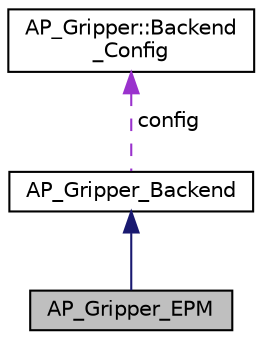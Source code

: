 digraph "AP_Gripper_EPM"
{
 // INTERACTIVE_SVG=YES
  edge [fontname="Helvetica",fontsize="10",labelfontname="Helvetica",labelfontsize="10"];
  node [fontname="Helvetica",fontsize="10",shape=record];
  Node1 [label="AP_Gripper_EPM",height=0.2,width=0.4,color="black", fillcolor="grey75", style="filled", fontcolor="black"];
  Node2 -> Node1 [dir="back",color="midnightblue",fontsize="10",style="solid",fontname="Helvetica"];
  Node2 [label="AP_Gripper_Backend",height=0.2,width=0.4,color="black", fillcolor="white", style="filled",URL="$classAP__Gripper__Backend.html"];
  Node3 -> Node2 [dir="back",color="darkorchid3",fontsize="10",style="dashed",label=" config" ,fontname="Helvetica"];
  Node3 [label="AP_Gripper::Backend\l_Config",height=0.2,width=0.4,color="black", fillcolor="white", style="filled",URL="$structAP__Gripper_1_1Backend__Config.html"];
}
